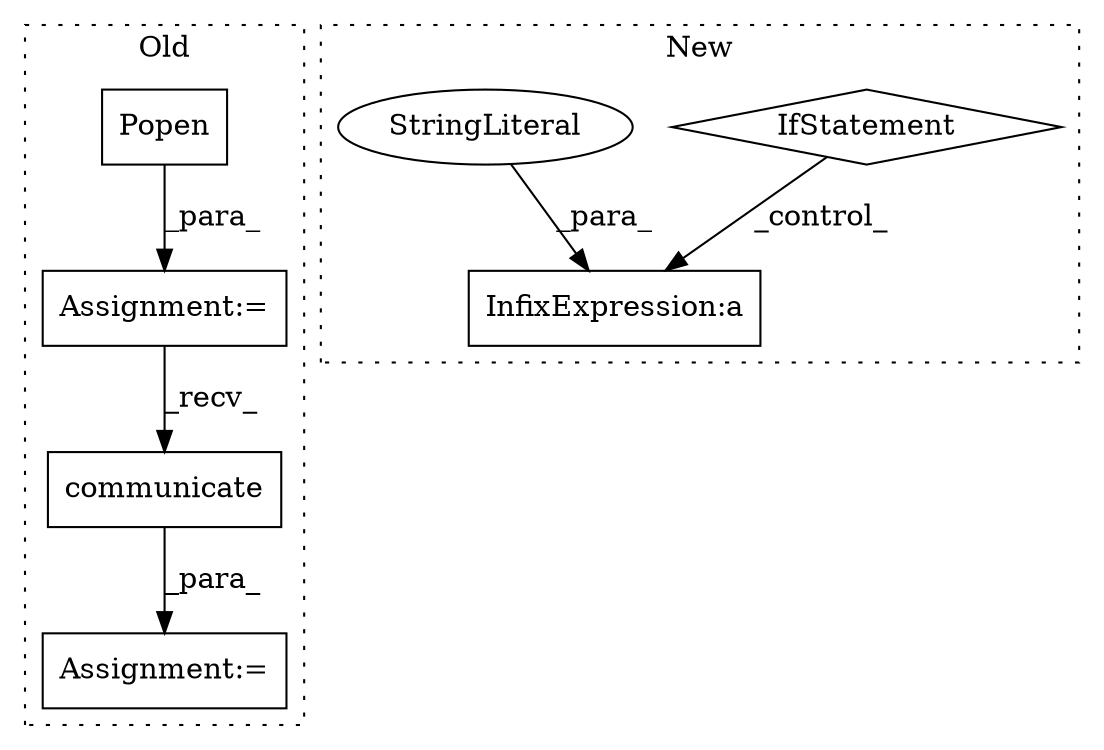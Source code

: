 digraph G {
subgraph cluster0 {
1 [label="communicate" a="32" s="625" l="13" shape="box"];
3 [label="Popen" a="32" s="537,590" l="6,1" shape="box"];
4 [label="Assignment:=" a="7" s="525" l="1" shape="box"];
7 [label="Assignment:=" a="7" s="621" l="2" shape="box"];
label = "Old";
style="dotted";
}
subgraph cluster1 {
2 [label="IfStatement" a="25" s="1079" l="42" shape="diamond"];
5 [label="InfixExpression:a" a="27" s="961" l="3" shape="box"];
6 [label="StringLiteral" a="45" s="957" l="4" shape="ellipse"];
label = "New";
style="dotted";
}
1 -> 7 [label="_para_"];
2 -> 5 [label="_control_"];
3 -> 4 [label="_para_"];
4 -> 1 [label="_recv_"];
6 -> 5 [label="_para_"];
}